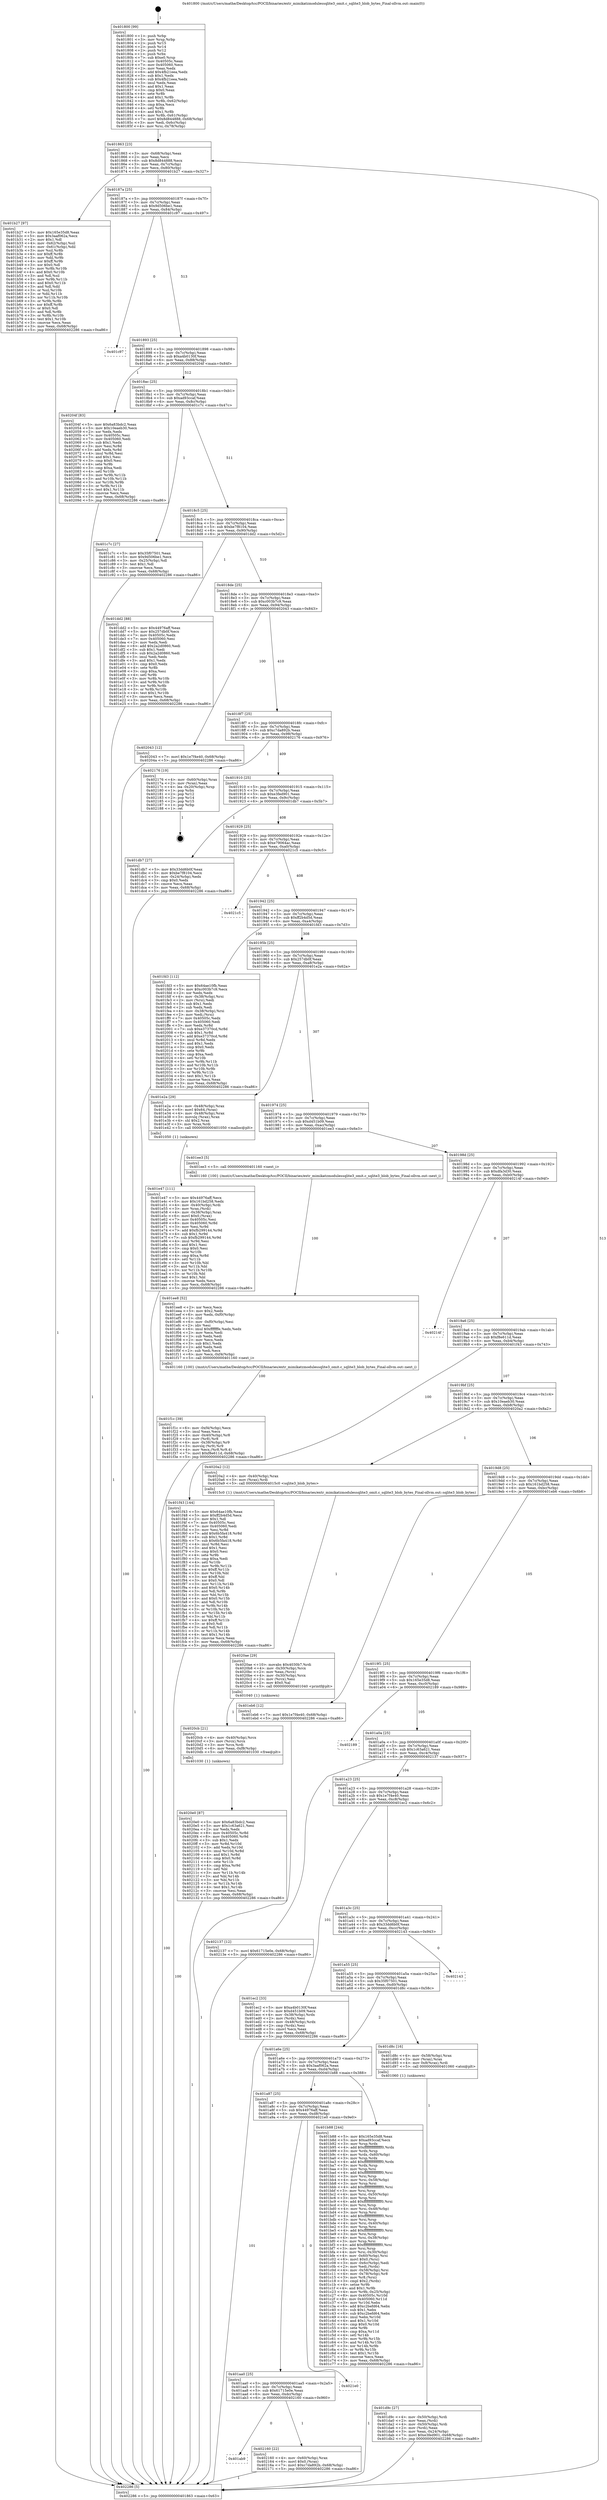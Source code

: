 digraph "0x401800" {
  label = "0x401800 (/mnt/c/Users/mathe/Desktop/tcc/POCII/binaries/extr_mimikatzmodulessqlite3_omit.c_sqlite3_blob_bytes_Final-ollvm.out::main(0))"
  labelloc = "t"
  node[shape=record]

  Entry [label="",width=0.3,height=0.3,shape=circle,fillcolor=black,style=filled]
  "0x401863" [label="{
     0x401863 [23]\l
     | [instrs]\l
     &nbsp;&nbsp;0x401863 \<+3\>: mov -0x68(%rbp),%eax\l
     &nbsp;&nbsp;0x401866 \<+2\>: mov %eax,%ecx\l
     &nbsp;&nbsp;0x401868 \<+6\>: sub $0x8d844888,%ecx\l
     &nbsp;&nbsp;0x40186e \<+3\>: mov %eax,-0x7c(%rbp)\l
     &nbsp;&nbsp;0x401871 \<+3\>: mov %ecx,-0x80(%rbp)\l
     &nbsp;&nbsp;0x401874 \<+6\>: je 0000000000401b27 \<main+0x327\>\l
  }"]
  "0x401b27" [label="{
     0x401b27 [97]\l
     | [instrs]\l
     &nbsp;&nbsp;0x401b27 \<+5\>: mov $0x165e35d8,%eax\l
     &nbsp;&nbsp;0x401b2c \<+5\>: mov $0x3aaf062a,%ecx\l
     &nbsp;&nbsp;0x401b31 \<+2\>: mov $0x1,%dl\l
     &nbsp;&nbsp;0x401b33 \<+4\>: mov -0x62(%rbp),%sil\l
     &nbsp;&nbsp;0x401b37 \<+4\>: mov -0x61(%rbp),%dil\l
     &nbsp;&nbsp;0x401b3b \<+3\>: mov %sil,%r8b\l
     &nbsp;&nbsp;0x401b3e \<+4\>: xor $0xff,%r8b\l
     &nbsp;&nbsp;0x401b42 \<+3\>: mov %dil,%r9b\l
     &nbsp;&nbsp;0x401b45 \<+4\>: xor $0xff,%r9b\l
     &nbsp;&nbsp;0x401b49 \<+3\>: xor $0x0,%dl\l
     &nbsp;&nbsp;0x401b4c \<+3\>: mov %r8b,%r10b\l
     &nbsp;&nbsp;0x401b4f \<+4\>: and $0x0,%r10b\l
     &nbsp;&nbsp;0x401b53 \<+3\>: and %dl,%sil\l
     &nbsp;&nbsp;0x401b56 \<+3\>: mov %r9b,%r11b\l
     &nbsp;&nbsp;0x401b59 \<+4\>: and $0x0,%r11b\l
     &nbsp;&nbsp;0x401b5d \<+3\>: and %dl,%dil\l
     &nbsp;&nbsp;0x401b60 \<+3\>: or %sil,%r10b\l
     &nbsp;&nbsp;0x401b63 \<+3\>: or %dil,%r11b\l
     &nbsp;&nbsp;0x401b66 \<+3\>: xor %r11b,%r10b\l
     &nbsp;&nbsp;0x401b69 \<+3\>: or %r9b,%r8b\l
     &nbsp;&nbsp;0x401b6c \<+4\>: xor $0xff,%r8b\l
     &nbsp;&nbsp;0x401b70 \<+3\>: or $0x0,%dl\l
     &nbsp;&nbsp;0x401b73 \<+3\>: and %dl,%r8b\l
     &nbsp;&nbsp;0x401b76 \<+3\>: or %r8b,%r10b\l
     &nbsp;&nbsp;0x401b79 \<+4\>: test $0x1,%r10b\l
     &nbsp;&nbsp;0x401b7d \<+3\>: cmovne %ecx,%eax\l
     &nbsp;&nbsp;0x401b80 \<+3\>: mov %eax,-0x68(%rbp)\l
     &nbsp;&nbsp;0x401b83 \<+5\>: jmp 0000000000402286 \<main+0xa86\>\l
  }"]
  "0x40187a" [label="{
     0x40187a [25]\l
     | [instrs]\l
     &nbsp;&nbsp;0x40187a \<+5\>: jmp 000000000040187f \<main+0x7f\>\l
     &nbsp;&nbsp;0x40187f \<+3\>: mov -0x7c(%rbp),%eax\l
     &nbsp;&nbsp;0x401882 \<+5\>: sub $0x9d506be1,%eax\l
     &nbsp;&nbsp;0x401887 \<+6\>: mov %eax,-0x84(%rbp)\l
     &nbsp;&nbsp;0x40188d \<+6\>: je 0000000000401c97 \<main+0x497\>\l
  }"]
  "0x402286" [label="{
     0x402286 [5]\l
     | [instrs]\l
     &nbsp;&nbsp;0x402286 \<+5\>: jmp 0000000000401863 \<main+0x63\>\l
  }"]
  "0x401800" [label="{
     0x401800 [99]\l
     | [instrs]\l
     &nbsp;&nbsp;0x401800 \<+1\>: push %rbp\l
     &nbsp;&nbsp;0x401801 \<+3\>: mov %rsp,%rbp\l
     &nbsp;&nbsp;0x401804 \<+2\>: push %r15\l
     &nbsp;&nbsp;0x401806 \<+2\>: push %r14\l
     &nbsp;&nbsp;0x401808 \<+2\>: push %r12\l
     &nbsp;&nbsp;0x40180a \<+1\>: push %rbx\l
     &nbsp;&nbsp;0x40180b \<+7\>: sub $0xe0,%rsp\l
     &nbsp;&nbsp;0x401812 \<+7\>: mov 0x40505c,%eax\l
     &nbsp;&nbsp;0x401819 \<+7\>: mov 0x405060,%ecx\l
     &nbsp;&nbsp;0x401820 \<+2\>: mov %eax,%edx\l
     &nbsp;&nbsp;0x401822 \<+6\>: add $0x4fb21eea,%edx\l
     &nbsp;&nbsp;0x401828 \<+3\>: sub $0x1,%edx\l
     &nbsp;&nbsp;0x40182b \<+6\>: sub $0x4fb21eea,%edx\l
     &nbsp;&nbsp;0x401831 \<+3\>: imul %edx,%eax\l
     &nbsp;&nbsp;0x401834 \<+3\>: and $0x1,%eax\l
     &nbsp;&nbsp;0x401837 \<+3\>: cmp $0x0,%eax\l
     &nbsp;&nbsp;0x40183a \<+4\>: sete %r8b\l
     &nbsp;&nbsp;0x40183e \<+4\>: and $0x1,%r8b\l
     &nbsp;&nbsp;0x401842 \<+4\>: mov %r8b,-0x62(%rbp)\l
     &nbsp;&nbsp;0x401846 \<+3\>: cmp $0xa,%ecx\l
     &nbsp;&nbsp;0x401849 \<+4\>: setl %r8b\l
     &nbsp;&nbsp;0x40184d \<+4\>: and $0x1,%r8b\l
     &nbsp;&nbsp;0x401851 \<+4\>: mov %r8b,-0x61(%rbp)\l
     &nbsp;&nbsp;0x401855 \<+7\>: movl $0x8d844888,-0x68(%rbp)\l
     &nbsp;&nbsp;0x40185c \<+3\>: mov %edi,-0x6c(%rbp)\l
     &nbsp;&nbsp;0x40185f \<+4\>: mov %rsi,-0x78(%rbp)\l
  }"]
  Exit [label="",width=0.3,height=0.3,shape=circle,fillcolor=black,style=filled,peripheries=2]
  "0x401c97" [label="{
     0x401c97\l
  }", style=dashed]
  "0x401893" [label="{
     0x401893 [25]\l
     | [instrs]\l
     &nbsp;&nbsp;0x401893 \<+5\>: jmp 0000000000401898 \<main+0x98\>\l
     &nbsp;&nbsp;0x401898 \<+3\>: mov -0x7c(%rbp),%eax\l
     &nbsp;&nbsp;0x40189b \<+5\>: sub $0xa4b0130f,%eax\l
     &nbsp;&nbsp;0x4018a0 \<+6\>: mov %eax,-0x88(%rbp)\l
     &nbsp;&nbsp;0x4018a6 \<+6\>: je 000000000040204f \<main+0x84f\>\l
  }"]
  "0x401ab9" [label="{
     0x401ab9\l
  }", style=dashed]
  "0x40204f" [label="{
     0x40204f [83]\l
     | [instrs]\l
     &nbsp;&nbsp;0x40204f \<+5\>: mov $0x6a83bdc2,%eax\l
     &nbsp;&nbsp;0x402054 \<+5\>: mov $0x10eaeb30,%ecx\l
     &nbsp;&nbsp;0x402059 \<+2\>: xor %edx,%edx\l
     &nbsp;&nbsp;0x40205b \<+7\>: mov 0x40505c,%esi\l
     &nbsp;&nbsp;0x402062 \<+7\>: mov 0x405060,%edi\l
     &nbsp;&nbsp;0x402069 \<+3\>: sub $0x1,%edx\l
     &nbsp;&nbsp;0x40206c \<+3\>: mov %esi,%r8d\l
     &nbsp;&nbsp;0x40206f \<+3\>: add %edx,%r8d\l
     &nbsp;&nbsp;0x402072 \<+4\>: imul %r8d,%esi\l
     &nbsp;&nbsp;0x402076 \<+3\>: and $0x1,%esi\l
     &nbsp;&nbsp;0x402079 \<+3\>: cmp $0x0,%esi\l
     &nbsp;&nbsp;0x40207c \<+4\>: sete %r9b\l
     &nbsp;&nbsp;0x402080 \<+3\>: cmp $0xa,%edi\l
     &nbsp;&nbsp;0x402083 \<+4\>: setl %r10b\l
     &nbsp;&nbsp;0x402087 \<+3\>: mov %r9b,%r11b\l
     &nbsp;&nbsp;0x40208a \<+3\>: and %r10b,%r11b\l
     &nbsp;&nbsp;0x40208d \<+3\>: xor %r10b,%r9b\l
     &nbsp;&nbsp;0x402090 \<+3\>: or %r9b,%r11b\l
     &nbsp;&nbsp;0x402093 \<+4\>: test $0x1,%r11b\l
     &nbsp;&nbsp;0x402097 \<+3\>: cmovne %ecx,%eax\l
     &nbsp;&nbsp;0x40209a \<+3\>: mov %eax,-0x68(%rbp)\l
     &nbsp;&nbsp;0x40209d \<+5\>: jmp 0000000000402286 \<main+0xa86\>\l
  }"]
  "0x4018ac" [label="{
     0x4018ac [25]\l
     | [instrs]\l
     &nbsp;&nbsp;0x4018ac \<+5\>: jmp 00000000004018b1 \<main+0xb1\>\l
     &nbsp;&nbsp;0x4018b1 \<+3\>: mov -0x7c(%rbp),%eax\l
     &nbsp;&nbsp;0x4018b4 \<+5\>: sub $0xad93ccaf,%eax\l
     &nbsp;&nbsp;0x4018b9 \<+6\>: mov %eax,-0x8c(%rbp)\l
     &nbsp;&nbsp;0x4018bf \<+6\>: je 0000000000401c7c \<main+0x47c\>\l
  }"]
  "0x402160" [label="{
     0x402160 [22]\l
     | [instrs]\l
     &nbsp;&nbsp;0x402160 \<+4\>: mov -0x60(%rbp),%rax\l
     &nbsp;&nbsp;0x402164 \<+6\>: movl $0x0,(%rax)\l
     &nbsp;&nbsp;0x40216a \<+7\>: movl $0xc7da892b,-0x68(%rbp)\l
     &nbsp;&nbsp;0x402171 \<+5\>: jmp 0000000000402286 \<main+0xa86\>\l
  }"]
  "0x401c7c" [label="{
     0x401c7c [27]\l
     | [instrs]\l
     &nbsp;&nbsp;0x401c7c \<+5\>: mov $0x35f07501,%eax\l
     &nbsp;&nbsp;0x401c81 \<+5\>: mov $0x9d506be1,%ecx\l
     &nbsp;&nbsp;0x401c86 \<+3\>: mov -0x25(%rbp),%dl\l
     &nbsp;&nbsp;0x401c89 \<+3\>: test $0x1,%dl\l
     &nbsp;&nbsp;0x401c8c \<+3\>: cmovne %ecx,%eax\l
     &nbsp;&nbsp;0x401c8f \<+3\>: mov %eax,-0x68(%rbp)\l
     &nbsp;&nbsp;0x401c92 \<+5\>: jmp 0000000000402286 \<main+0xa86\>\l
  }"]
  "0x4018c5" [label="{
     0x4018c5 [25]\l
     | [instrs]\l
     &nbsp;&nbsp;0x4018c5 \<+5\>: jmp 00000000004018ca \<main+0xca\>\l
     &nbsp;&nbsp;0x4018ca \<+3\>: mov -0x7c(%rbp),%eax\l
     &nbsp;&nbsp;0x4018cd \<+5\>: sub $0xbe7f8104,%eax\l
     &nbsp;&nbsp;0x4018d2 \<+6\>: mov %eax,-0x90(%rbp)\l
     &nbsp;&nbsp;0x4018d8 \<+6\>: je 0000000000401dd2 \<main+0x5d2\>\l
  }"]
  "0x401aa0" [label="{
     0x401aa0 [25]\l
     | [instrs]\l
     &nbsp;&nbsp;0x401aa0 \<+5\>: jmp 0000000000401aa5 \<main+0x2a5\>\l
     &nbsp;&nbsp;0x401aa5 \<+3\>: mov -0x7c(%rbp),%eax\l
     &nbsp;&nbsp;0x401aa8 \<+5\>: sub $0x61715e0e,%eax\l
     &nbsp;&nbsp;0x401aad \<+6\>: mov %eax,-0xdc(%rbp)\l
     &nbsp;&nbsp;0x401ab3 \<+6\>: je 0000000000402160 \<main+0x960\>\l
  }"]
  "0x401dd2" [label="{
     0x401dd2 [88]\l
     | [instrs]\l
     &nbsp;&nbsp;0x401dd2 \<+5\>: mov $0x44976aff,%eax\l
     &nbsp;&nbsp;0x401dd7 \<+5\>: mov $0x257db0f,%ecx\l
     &nbsp;&nbsp;0x401ddc \<+7\>: mov 0x40505c,%edx\l
     &nbsp;&nbsp;0x401de3 \<+7\>: mov 0x405060,%esi\l
     &nbsp;&nbsp;0x401dea \<+2\>: mov %edx,%edi\l
     &nbsp;&nbsp;0x401dec \<+6\>: add $0x2a2d0860,%edi\l
     &nbsp;&nbsp;0x401df2 \<+3\>: sub $0x1,%edi\l
     &nbsp;&nbsp;0x401df5 \<+6\>: sub $0x2a2d0860,%edi\l
     &nbsp;&nbsp;0x401dfb \<+3\>: imul %edi,%edx\l
     &nbsp;&nbsp;0x401dfe \<+3\>: and $0x1,%edx\l
     &nbsp;&nbsp;0x401e01 \<+3\>: cmp $0x0,%edx\l
     &nbsp;&nbsp;0x401e04 \<+4\>: sete %r8b\l
     &nbsp;&nbsp;0x401e08 \<+3\>: cmp $0xa,%esi\l
     &nbsp;&nbsp;0x401e0b \<+4\>: setl %r9b\l
     &nbsp;&nbsp;0x401e0f \<+3\>: mov %r8b,%r10b\l
     &nbsp;&nbsp;0x401e12 \<+3\>: and %r9b,%r10b\l
     &nbsp;&nbsp;0x401e15 \<+3\>: xor %r9b,%r8b\l
     &nbsp;&nbsp;0x401e18 \<+3\>: or %r8b,%r10b\l
     &nbsp;&nbsp;0x401e1b \<+4\>: test $0x1,%r10b\l
     &nbsp;&nbsp;0x401e1f \<+3\>: cmovne %ecx,%eax\l
     &nbsp;&nbsp;0x401e22 \<+3\>: mov %eax,-0x68(%rbp)\l
     &nbsp;&nbsp;0x401e25 \<+5\>: jmp 0000000000402286 \<main+0xa86\>\l
  }"]
  "0x4018de" [label="{
     0x4018de [25]\l
     | [instrs]\l
     &nbsp;&nbsp;0x4018de \<+5\>: jmp 00000000004018e3 \<main+0xe3\>\l
     &nbsp;&nbsp;0x4018e3 \<+3\>: mov -0x7c(%rbp),%eax\l
     &nbsp;&nbsp;0x4018e6 \<+5\>: sub $0xc003b7c9,%eax\l
     &nbsp;&nbsp;0x4018eb \<+6\>: mov %eax,-0x94(%rbp)\l
     &nbsp;&nbsp;0x4018f1 \<+6\>: je 0000000000402043 \<main+0x843\>\l
  }"]
  "0x4021e0" [label="{
     0x4021e0\l
  }", style=dashed]
  "0x402043" [label="{
     0x402043 [12]\l
     | [instrs]\l
     &nbsp;&nbsp;0x402043 \<+7\>: movl $0x1e7f4e40,-0x68(%rbp)\l
     &nbsp;&nbsp;0x40204a \<+5\>: jmp 0000000000402286 \<main+0xa86\>\l
  }"]
  "0x4018f7" [label="{
     0x4018f7 [25]\l
     | [instrs]\l
     &nbsp;&nbsp;0x4018f7 \<+5\>: jmp 00000000004018fc \<main+0xfc\>\l
     &nbsp;&nbsp;0x4018fc \<+3\>: mov -0x7c(%rbp),%eax\l
     &nbsp;&nbsp;0x4018ff \<+5\>: sub $0xc7da892b,%eax\l
     &nbsp;&nbsp;0x401904 \<+6\>: mov %eax,-0x98(%rbp)\l
     &nbsp;&nbsp;0x40190a \<+6\>: je 0000000000402176 \<main+0x976\>\l
  }"]
  "0x4020e0" [label="{
     0x4020e0 [87]\l
     | [instrs]\l
     &nbsp;&nbsp;0x4020e0 \<+5\>: mov $0x6a83bdc2,%eax\l
     &nbsp;&nbsp;0x4020e5 \<+5\>: mov $0x1c63a621,%esi\l
     &nbsp;&nbsp;0x4020ea \<+2\>: xor %edx,%edx\l
     &nbsp;&nbsp;0x4020ec \<+8\>: mov 0x40505c,%r8d\l
     &nbsp;&nbsp;0x4020f4 \<+8\>: mov 0x405060,%r9d\l
     &nbsp;&nbsp;0x4020fc \<+3\>: sub $0x1,%edx\l
     &nbsp;&nbsp;0x4020ff \<+3\>: mov %r8d,%r10d\l
     &nbsp;&nbsp;0x402102 \<+3\>: add %edx,%r10d\l
     &nbsp;&nbsp;0x402105 \<+4\>: imul %r10d,%r8d\l
     &nbsp;&nbsp;0x402109 \<+4\>: and $0x1,%r8d\l
     &nbsp;&nbsp;0x40210d \<+4\>: cmp $0x0,%r8d\l
     &nbsp;&nbsp;0x402111 \<+4\>: sete %r11b\l
     &nbsp;&nbsp;0x402115 \<+4\>: cmp $0xa,%r9d\l
     &nbsp;&nbsp;0x402119 \<+3\>: setl %bl\l
     &nbsp;&nbsp;0x40211c \<+3\>: mov %r11b,%r14b\l
     &nbsp;&nbsp;0x40211f \<+3\>: and %bl,%r14b\l
     &nbsp;&nbsp;0x402122 \<+3\>: xor %bl,%r11b\l
     &nbsp;&nbsp;0x402125 \<+3\>: or %r11b,%r14b\l
     &nbsp;&nbsp;0x402128 \<+4\>: test $0x1,%r14b\l
     &nbsp;&nbsp;0x40212c \<+3\>: cmovne %esi,%eax\l
     &nbsp;&nbsp;0x40212f \<+3\>: mov %eax,-0x68(%rbp)\l
     &nbsp;&nbsp;0x402132 \<+5\>: jmp 0000000000402286 \<main+0xa86\>\l
  }"]
  "0x402176" [label="{
     0x402176 [19]\l
     | [instrs]\l
     &nbsp;&nbsp;0x402176 \<+4\>: mov -0x60(%rbp),%rax\l
     &nbsp;&nbsp;0x40217a \<+2\>: mov (%rax),%eax\l
     &nbsp;&nbsp;0x40217c \<+4\>: lea -0x20(%rbp),%rsp\l
     &nbsp;&nbsp;0x402180 \<+1\>: pop %rbx\l
     &nbsp;&nbsp;0x402181 \<+2\>: pop %r12\l
     &nbsp;&nbsp;0x402183 \<+2\>: pop %r14\l
     &nbsp;&nbsp;0x402185 \<+2\>: pop %r15\l
     &nbsp;&nbsp;0x402187 \<+1\>: pop %rbp\l
     &nbsp;&nbsp;0x402188 \<+1\>: ret\l
  }"]
  "0x401910" [label="{
     0x401910 [25]\l
     | [instrs]\l
     &nbsp;&nbsp;0x401910 \<+5\>: jmp 0000000000401915 \<main+0x115\>\l
     &nbsp;&nbsp;0x401915 \<+3\>: mov -0x7c(%rbp),%eax\l
     &nbsp;&nbsp;0x401918 \<+5\>: sub $0xe3fed901,%eax\l
     &nbsp;&nbsp;0x40191d \<+6\>: mov %eax,-0x9c(%rbp)\l
     &nbsp;&nbsp;0x401923 \<+6\>: je 0000000000401db7 \<main+0x5b7\>\l
  }"]
  "0x4020cb" [label="{
     0x4020cb [21]\l
     | [instrs]\l
     &nbsp;&nbsp;0x4020cb \<+4\>: mov -0x40(%rbp),%rcx\l
     &nbsp;&nbsp;0x4020cf \<+3\>: mov (%rcx),%rcx\l
     &nbsp;&nbsp;0x4020d2 \<+3\>: mov %rcx,%rdi\l
     &nbsp;&nbsp;0x4020d5 \<+6\>: mov %eax,-0xf8(%rbp)\l
     &nbsp;&nbsp;0x4020db \<+5\>: call 0000000000401030 \<free@plt\>\l
     | [calls]\l
     &nbsp;&nbsp;0x401030 \{1\} (unknown)\l
  }"]
  "0x401db7" [label="{
     0x401db7 [27]\l
     | [instrs]\l
     &nbsp;&nbsp;0x401db7 \<+5\>: mov $0x33dd6b0f,%eax\l
     &nbsp;&nbsp;0x401dbc \<+5\>: mov $0xbe7f8104,%ecx\l
     &nbsp;&nbsp;0x401dc1 \<+3\>: mov -0x24(%rbp),%edx\l
     &nbsp;&nbsp;0x401dc4 \<+3\>: cmp $0x0,%edx\l
     &nbsp;&nbsp;0x401dc7 \<+3\>: cmove %ecx,%eax\l
     &nbsp;&nbsp;0x401dca \<+3\>: mov %eax,-0x68(%rbp)\l
     &nbsp;&nbsp;0x401dcd \<+5\>: jmp 0000000000402286 \<main+0xa86\>\l
  }"]
  "0x401929" [label="{
     0x401929 [25]\l
     | [instrs]\l
     &nbsp;&nbsp;0x401929 \<+5\>: jmp 000000000040192e \<main+0x12e\>\l
     &nbsp;&nbsp;0x40192e \<+3\>: mov -0x7c(%rbp),%eax\l
     &nbsp;&nbsp;0x401931 \<+5\>: sub $0xe79064ac,%eax\l
     &nbsp;&nbsp;0x401936 \<+6\>: mov %eax,-0xa0(%rbp)\l
     &nbsp;&nbsp;0x40193c \<+6\>: je 00000000004021c5 \<main+0x9c5\>\l
  }"]
  "0x4020ae" [label="{
     0x4020ae [29]\l
     | [instrs]\l
     &nbsp;&nbsp;0x4020ae \<+10\>: movabs $0x4030b7,%rdi\l
     &nbsp;&nbsp;0x4020b8 \<+4\>: mov -0x30(%rbp),%rcx\l
     &nbsp;&nbsp;0x4020bc \<+2\>: mov %eax,(%rcx)\l
     &nbsp;&nbsp;0x4020be \<+4\>: mov -0x30(%rbp),%rcx\l
     &nbsp;&nbsp;0x4020c2 \<+2\>: mov (%rcx),%esi\l
     &nbsp;&nbsp;0x4020c4 \<+2\>: mov $0x0,%al\l
     &nbsp;&nbsp;0x4020c6 \<+5\>: call 0000000000401040 \<printf@plt\>\l
     | [calls]\l
     &nbsp;&nbsp;0x401040 \{1\} (unknown)\l
  }"]
  "0x4021c5" [label="{
     0x4021c5\l
  }", style=dashed]
  "0x401942" [label="{
     0x401942 [25]\l
     | [instrs]\l
     &nbsp;&nbsp;0x401942 \<+5\>: jmp 0000000000401947 \<main+0x147\>\l
     &nbsp;&nbsp;0x401947 \<+3\>: mov -0x7c(%rbp),%eax\l
     &nbsp;&nbsp;0x40194a \<+5\>: sub $0xff2b4d5d,%eax\l
     &nbsp;&nbsp;0x40194f \<+6\>: mov %eax,-0xa4(%rbp)\l
     &nbsp;&nbsp;0x401955 \<+6\>: je 0000000000401fd3 \<main+0x7d3\>\l
  }"]
  "0x401f1c" [label="{
     0x401f1c [39]\l
     | [instrs]\l
     &nbsp;&nbsp;0x401f1c \<+6\>: mov -0xf4(%rbp),%ecx\l
     &nbsp;&nbsp;0x401f22 \<+3\>: imul %eax,%ecx\l
     &nbsp;&nbsp;0x401f25 \<+4\>: mov -0x40(%rbp),%r8\l
     &nbsp;&nbsp;0x401f29 \<+3\>: mov (%r8),%r8\l
     &nbsp;&nbsp;0x401f2c \<+4\>: mov -0x38(%rbp),%r9\l
     &nbsp;&nbsp;0x401f30 \<+3\>: movslq (%r9),%r9\l
     &nbsp;&nbsp;0x401f33 \<+4\>: mov %ecx,(%r8,%r9,4)\l
     &nbsp;&nbsp;0x401f37 \<+7\>: movl $0xf8e611d,-0x68(%rbp)\l
     &nbsp;&nbsp;0x401f3e \<+5\>: jmp 0000000000402286 \<main+0xa86\>\l
  }"]
  "0x401fd3" [label="{
     0x401fd3 [112]\l
     | [instrs]\l
     &nbsp;&nbsp;0x401fd3 \<+5\>: mov $0x64ae10fb,%eax\l
     &nbsp;&nbsp;0x401fd8 \<+5\>: mov $0xc003b7c9,%ecx\l
     &nbsp;&nbsp;0x401fdd \<+2\>: xor %edx,%edx\l
     &nbsp;&nbsp;0x401fdf \<+4\>: mov -0x38(%rbp),%rsi\l
     &nbsp;&nbsp;0x401fe3 \<+2\>: mov (%rsi),%edi\l
     &nbsp;&nbsp;0x401fe5 \<+3\>: sub $0x1,%edx\l
     &nbsp;&nbsp;0x401fe8 \<+2\>: sub %edx,%edi\l
     &nbsp;&nbsp;0x401fea \<+4\>: mov -0x38(%rbp),%rsi\l
     &nbsp;&nbsp;0x401fee \<+2\>: mov %edi,(%rsi)\l
     &nbsp;&nbsp;0x401ff0 \<+7\>: mov 0x40505c,%edx\l
     &nbsp;&nbsp;0x401ff7 \<+7\>: mov 0x405060,%edi\l
     &nbsp;&nbsp;0x401ffe \<+3\>: mov %edx,%r8d\l
     &nbsp;&nbsp;0x402001 \<+7\>: sub $0xe37370cd,%r8d\l
     &nbsp;&nbsp;0x402008 \<+4\>: sub $0x1,%r8d\l
     &nbsp;&nbsp;0x40200c \<+7\>: add $0xe37370cd,%r8d\l
     &nbsp;&nbsp;0x402013 \<+4\>: imul %r8d,%edx\l
     &nbsp;&nbsp;0x402017 \<+3\>: and $0x1,%edx\l
     &nbsp;&nbsp;0x40201a \<+3\>: cmp $0x0,%edx\l
     &nbsp;&nbsp;0x40201d \<+4\>: sete %r9b\l
     &nbsp;&nbsp;0x402021 \<+3\>: cmp $0xa,%edi\l
     &nbsp;&nbsp;0x402024 \<+4\>: setl %r10b\l
     &nbsp;&nbsp;0x402028 \<+3\>: mov %r9b,%r11b\l
     &nbsp;&nbsp;0x40202b \<+3\>: and %r10b,%r11b\l
     &nbsp;&nbsp;0x40202e \<+3\>: xor %r10b,%r9b\l
     &nbsp;&nbsp;0x402031 \<+3\>: or %r9b,%r11b\l
     &nbsp;&nbsp;0x402034 \<+4\>: test $0x1,%r11b\l
     &nbsp;&nbsp;0x402038 \<+3\>: cmovne %ecx,%eax\l
     &nbsp;&nbsp;0x40203b \<+3\>: mov %eax,-0x68(%rbp)\l
     &nbsp;&nbsp;0x40203e \<+5\>: jmp 0000000000402286 \<main+0xa86\>\l
  }"]
  "0x40195b" [label="{
     0x40195b [25]\l
     | [instrs]\l
     &nbsp;&nbsp;0x40195b \<+5\>: jmp 0000000000401960 \<main+0x160\>\l
     &nbsp;&nbsp;0x401960 \<+3\>: mov -0x7c(%rbp),%eax\l
     &nbsp;&nbsp;0x401963 \<+5\>: sub $0x257db0f,%eax\l
     &nbsp;&nbsp;0x401968 \<+6\>: mov %eax,-0xa8(%rbp)\l
     &nbsp;&nbsp;0x40196e \<+6\>: je 0000000000401e2a \<main+0x62a\>\l
  }"]
  "0x401ee8" [label="{
     0x401ee8 [52]\l
     | [instrs]\l
     &nbsp;&nbsp;0x401ee8 \<+2\>: xor %ecx,%ecx\l
     &nbsp;&nbsp;0x401eea \<+5\>: mov $0x2,%edx\l
     &nbsp;&nbsp;0x401eef \<+6\>: mov %edx,-0xf0(%rbp)\l
     &nbsp;&nbsp;0x401ef5 \<+1\>: cltd\l
     &nbsp;&nbsp;0x401ef6 \<+6\>: mov -0xf0(%rbp),%esi\l
     &nbsp;&nbsp;0x401efc \<+2\>: idiv %esi\l
     &nbsp;&nbsp;0x401efe \<+6\>: imul $0xfffffffe,%edx,%edx\l
     &nbsp;&nbsp;0x401f04 \<+2\>: mov %ecx,%edi\l
     &nbsp;&nbsp;0x401f06 \<+2\>: sub %edx,%edi\l
     &nbsp;&nbsp;0x401f08 \<+2\>: mov %ecx,%edx\l
     &nbsp;&nbsp;0x401f0a \<+3\>: sub $0x1,%edx\l
     &nbsp;&nbsp;0x401f0d \<+2\>: add %edx,%edi\l
     &nbsp;&nbsp;0x401f0f \<+2\>: sub %edi,%ecx\l
     &nbsp;&nbsp;0x401f11 \<+6\>: mov %ecx,-0xf4(%rbp)\l
     &nbsp;&nbsp;0x401f17 \<+5\>: call 0000000000401160 \<next_i\>\l
     | [calls]\l
     &nbsp;&nbsp;0x401160 \{100\} (/mnt/c/Users/mathe/Desktop/tcc/POCII/binaries/extr_mimikatzmodulessqlite3_omit.c_sqlite3_blob_bytes_Final-ollvm.out::next_i)\l
  }"]
  "0x401e2a" [label="{
     0x401e2a [29]\l
     | [instrs]\l
     &nbsp;&nbsp;0x401e2a \<+4\>: mov -0x48(%rbp),%rax\l
     &nbsp;&nbsp;0x401e2e \<+6\>: movl $0x64,(%rax)\l
     &nbsp;&nbsp;0x401e34 \<+4\>: mov -0x48(%rbp),%rax\l
     &nbsp;&nbsp;0x401e38 \<+3\>: movslq (%rax),%rax\l
     &nbsp;&nbsp;0x401e3b \<+4\>: shl $0x2,%rax\l
     &nbsp;&nbsp;0x401e3f \<+3\>: mov %rax,%rdi\l
     &nbsp;&nbsp;0x401e42 \<+5\>: call 0000000000401050 \<malloc@plt\>\l
     | [calls]\l
     &nbsp;&nbsp;0x401050 \{1\} (unknown)\l
  }"]
  "0x401974" [label="{
     0x401974 [25]\l
     | [instrs]\l
     &nbsp;&nbsp;0x401974 \<+5\>: jmp 0000000000401979 \<main+0x179\>\l
     &nbsp;&nbsp;0x401979 \<+3\>: mov -0x7c(%rbp),%eax\l
     &nbsp;&nbsp;0x40197c \<+5\>: sub $0xd451b09,%eax\l
     &nbsp;&nbsp;0x401981 \<+6\>: mov %eax,-0xac(%rbp)\l
     &nbsp;&nbsp;0x401987 \<+6\>: je 0000000000401ee3 \<main+0x6e3\>\l
  }"]
  "0x401e47" [label="{
     0x401e47 [111]\l
     | [instrs]\l
     &nbsp;&nbsp;0x401e47 \<+5\>: mov $0x44976aff,%ecx\l
     &nbsp;&nbsp;0x401e4c \<+5\>: mov $0x161bd258,%edx\l
     &nbsp;&nbsp;0x401e51 \<+4\>: mov -0x40(%rbp),%rdi\l
     &nbsp;&nbsp;0x401e55 \<+3\>: mov %rax,(%rdi)\l
     &nbsp;&nbsp;0x401e58 \<+4\>: mov -0x38(%rbp),%rax\l
     &nbsp;&nbsp;0x401e5c \<+6\>: movl $0x0,(%rax)\l
     &nbsp;&nbsp;0x401e62 \<+7\>: mov 0x40505c,%esi\l
     &nbsp;&nbsp;0x401e69 \<+8\>: mov 0x405060,%r8d\l
     &nbsp;&nbsp;0x401e71 \<+3\>: mov %esi,%r9d\l
     &nbsp;&nbsp;0x401e74 \<+7\>: add $0xfb299144,%r9d\l
     &nbsp;&nbsp;0x401e7b \<+4\>: sub $0x1,%r9d\l
     &nbsp;&nbsp;0x401e7f \<+7\>: sub $0xfb299144,%r9d\l
     &nbsp;&nbsp;0x401e86 \<+4\>: imul %r9d,%esi\l
     &nbsp;&nbsp;0x401e8a \<+3\>: and $0x1,%esi\l
     &nbsp;&nbsp;0x401e8d \<+3\>: cmp $0x0,%esi\l
     &nbsp;&nbsp;0x401e90 \<+4\>: sete %r10b\l
     &nbsp;&nbsp;0x401e94 \<+4\>: cmp $0xa,%r8d\l
     &nbsp;&nbsp;0x401e98 \<+4\>: setl %r11b\l
     &nbsp;&nbsp;0x401e9c \<+3\>: mov %r10b,%bl\l
     &nbsp;&nbsp;0x401e9f \<+3\>: and %r11b,%bl\l
     &nbsp;&nbsp;0x401ea2 \<+3\>: xor %r11b,%r10b\l
     &nbsp;&nbsp;0x401ea5 \<+3\>: or %r10b,%bl\l
     &nbsp;&nbsp;0x401ea8 \<+3\>: test $0x1,%bl\l
     &nbsp;&nbsp;0x401eab \<+3\>: cmovne %edx,%ecx\l
     &nbsp;&nbsp;0x401eae \<+3\>: mov %ecx,-0x68(%rbp)\l
     &nbsp;&nbsp;0x401eb1 \<+5\>: jmp 0000000000402286 \<main+0xa86\>\l
  }"]
  "0x401ee3" [label="{
     0x401ee3 [5]\l
     | [instrs]\l
     &nbsp;&nbsp;0x401ee3 \<+5\>: call 0000000000401160 \<next_i\>\l
     | [calls]\l
     &nbsp;&nbsp;0x401160 \{100\} (/mnt/c/Users/mathe/Desktop/tcc/POCII/binaries/extr_mimikatzmodulessqlite3_omit.c_sqlite3_blob_bytes_Final-ollvm.out::next_i)\l
  }"]
  "0x40198d" [label="{
     0x40198d [25]\l
     | [instrs]\l
     &nbsp;&nbsp;0x40198d \<+5\>: jmp 0000000000401992 \<main+0x192\>\l
     &nbsp;&nbsp;0x401992 \<+3\>: mov -0x7c(%rbp),%eax\l
     &nbsp;&nbsp;0x401995 \<+5\>: sub $0xdfa3d30,%eax\l
     &nbsp;&nbsp;0x40199a \<+6\>: mov %eax,-0xb0(%rbp)\l
     &nbsp;&nbsp;0x4019a0 \<+6\>: je 000000000040214f \<main+0x94f\>\l
  }"]
  "0x401d9c" [label="{
     0x401d9c [27]\l
     | [instrs]\l
     &nbsp;&nbsp;0x401d9c \<+4\>: mov -0x50(%rbp),%rdi\l
     &nbsp;&nbsp;0x401da0 \<+2\>: mov %eax,(%rdi)\l
     &nbsp;&nbsp;0x401da2 \<+4\>: mov -0x50(%rbp),%rdi\l
     &nbsp;&nbsp;0x401da6 \<+2\>: mov (%rdi),%eax\l
     &nbsp;&nbsp;0x401da8 \<+3\>: mov %eax,-0x24(%rbp)\l
     &nbsp;&nbsp;0x401dab \<+7\>: movl $0xe3fed901,-0x68(%rbp)\l
     &nbsp;&nbsp;0x401db2 \<+5\>: jmp 0000000000402286 \<main+0xa86\>\l
  }"]
  "0x40214f" [label="{
     0x40214f\l
  }", style=dashed]
  "0x4019a6" [label="{
     0x4019a6 [25]\l
     | [instrs]\l
     &nbsp;&nbsp;0x4019a6 \<+5\>: jmp 00000000004019ab \<main+0x1ab\>\l
     &nbsp;&nbsp;0x4019ab \<+3\>: mov -0x7c(%rbp),%eax\l
     &nbsp;&nbsp;0x4019ae \<+5\>: sub $0xf8e611d,%eax\l
     &nbsp;&nbsp;0x4019b3 \<+6\>: mov %eax,-0xb4(%rbp)\l
     &nbsp;&nbsp;0x4019b9 \<+6\>: je 0000000000401f43 \<main+0x743\>\l
  }"]
  "0x401a87" [label="{
     0x401a87 [25]\l
     | [instrs]\l
     &nbsp;&nbsp;0x401a87 \<+5\>: jmp 0000000000401a8c \<main+0x28c\>\l
     &nbsp;&nbsp;0x401a8c \<+3\>: mov -0x7c(%rbp),%eax\l
     &nbsp;&nbsp;0x401a8f \<+5\>: sub $0x44976aff,%eax\l
     &nbsp;&nbsp;0x401a94 \<+6\>: mov %eax,-0xd8(%rbp)\l
     &nbsp;&nbsp;0x401a9a \<+6\>: je 00000000004021e0 \<main+0x9e0\>\l
  }"]
  "0x401f43" [label="{
     0x401f43 [144]\l
     | [instrs]\l
     &nbsp;&nbsp;0x401f43 \<+5\>: mov $0x64ae10fb,%eax\l
     &nbsp;&nbsp;0x401f48 \<+5\>: mov $0xff2b4d5d,%ecx\l
     &nbsp;&nbsp;0x401f4d \<+2\>: mov $0x1,%dl\l
     &nbsp;&nbsp;0x401f4f \<+7\>: mov 0x40505c,%esi\l
     &nbsp;&nbsp;0x401f56 \<+7\>: mov 0x405060,%edi\l
     &nbsp;&nbsp;0x401f5d \<+3\>: mov %esi,%r8d\l
     &nbsp;&nbsp;0x401f60 \<+7\>: add $0x6b5fa418,%r8d\l
     &nbsp;&nbsp;0x401f67 \<+4\>: sub $0x1,%r8d\l
     &nbsp;&nbsp;0x401f6b \<+7\>: sub $0x6b5fa418,%r8d\l
     &nbsp;&nbsp;0x401f72 \<+4\>: imul %r8d,%esi\l
     &nbsp;&nbsp;0x401f76 \<+3\>: and $0x1,%esi\l
     &nbsp;&nbsp;0x401f79 \<+3\>: cmp $0x0,%esi\l
     &nbsp;&nbsp;0x401f7c \<+4\>: sete %r9b\l
     &nbsp;&nbsp;0x401f80 \<+3\>: cmp $0xa,%edi\l
     &nbsp;&nbsp;0x401f83 \<+4\>: setl %r10b\l
     &nbsp;&nbsp;0x401f87 \<+3\>: mov %r9b,%r11b\l
     &nbsp;&nbsp;0x401f8a \<+4\>: xor $0xff,%r11b\l
     &nbsp;&nbsp;0x401f8e \<+3\>: mov %r10b,%bl\l
     &nbsp;&nbsp;0x401f91 \<+3\>: xor $0xff,%bl\l
     &nbsp;&nbsp;0x401f94 \<+3\>: xor $0x0,%dl\l
     &nbsp;&nbsp;0x401f97 \<+3\>: mov %r11b,%r14b\l
     &nbsp;&nbsp;0x401f9a \<+4\>: and $0x0,%r14b\l
     &nbsp;&nbsp;0x401f9e \<+3\>: and %dl,%r9b\l
     &nbsp;&nbsp;0x401fa1 \<+3\>: mov %bl,%r15b\l
     &nbsp;&nbsp;0x401fa4 \<+4\>: and $0x0,%r15b\l
     &nbsp;&nbsp;0x401fa8 \<+3\>: and %dl,%r10b\l
     &nbsp;&nbsp;0x401fab \<+3\>: or %r9b,%r14b\l
     &nbsp;&nbsp;0x401fae \<+3\>: or %r10b,%r15b\l
     &nbsp;&nbsp;0x401fb1 \<+3\>: xor %r15b,%r14b\l
     &nbsp;&nbsp;0x401fb4 \<+3\>: or %bl,%r11b\l
     &nbsp;&nbsp;0x401fb7 \<+4\>: xor $0xff,%r11b\l
     &nbsp;&nbsp;0x401fbb \<+3\>: or $0x0,%dl\l
     &nbsp;&nbsp;0x401fbe \<+3\>: and %dl,%r11b\l
     &nbsp;&nbsp;0x401fc1 \<+3\>: or %r11b,%r14b\l
     &nbsp;&nbsp;0x401fc4 \<+4\>: test $0x1,%r14b\l
     &nbsp;&nbsp;0x401fc8 \<+3\>: cmovne %ecx,%eax\l
     &nbsp;&nbsp;0x401fcb \<+3\>: mov %eax,-0x68(%rbp)\l
     &nbsp;&nbsp;0x401fce \<+5\>: jmp 0000000000402286 \<main+0xa86\>\l
  }"]
  "0x4019bf" [label="{
     0x4019bf [25]\l
     | [instrs]\l
     &nbsp;&nbsp;0x4019bf \<+5\>: jmp 00000000004019c4 \<main+0x1c4\>\l
     &nbsp;&nbsp;0x4019c4 \<+3\>: mov -0x7c(%rbp),%eax\l
     &nbsp;&nbsp;0x4019c7 \<+5\>: sub $0x10eaeb30,%eax\l
     &nbsp;&nbsp;0x4019cc \<+6\>: mov %eax,-0xb8(%rbp)\l
     &nbsp;&nbsp;0x4019d2 \<+6\>: je 00000000004020a2 \<main+0x8a2\>\l
  }"]
  "0x401b88" [label="{
     0x401b88 [244]\l
     | [instrs]\l
     &nbsp;&nbsp;0x401b88 \<+5\>: mov $0x165e35d8,%eax\l
     &nbsp;&nbsp;0x401b8d \<+5\>: mov $0xad93ccaf,%ecx\l
     &nbsp;&nbsp;0x401b92 \<+3\>: mov %rsp,%rdx\l
     &nbsp;&nbsp;0x401b95 \<+4\>: add $0xfffffffffffffff0,%rdx\l
     &nbsp;&nbsp;0x401b99 \<+3\>: mov %rdx,%rsp\l
     &nbsp;&nbsp;0x401b9c \<+4\>: mov %rdx,-0x60(%rbp)\l
     &nbsp;&nbsp;0x401ba0 \<+3\>: mov %rsp,%rdx\l
     &nbsp;&nbsp;0x401ba3 \<+4\>: add $0xfffffffffffffff0,%rdx\l
     &nbsp;&nbsp;0x401ba7 \<+3\>: mov %rdx,%rsp\l
     &nbsp;&nbsp;0x401baa \<+3\>: mov %rsp,%rsi\l
     &nbsp;&nbsp;0x401bad \<+4\>: add $0xfffffffffffffff0,%rsi\l
     &nbsp;&nbsp;0x401bb1 \<+3\>: mov %rsi,%rsp\l
     &nbsp;&nbsp;0x401bb4 \<+4\>: mov %rsi,-0x58(%rbp)\l
     &nbsp;&nbsp;0x401bb8 \<+3\>: mov %rsp,%rsi\l
     &nbsp;&nbsp;0x401bbb \<+4\>: add $0xfffffffffffffff0,%rsi\l
     &nbsp;&nbsp;0x401bbf \<+3\>: mov %rsi,%rsp\l
     &nbsp;&nbsp;0x401bc2 \<+4\>: mov %rsi,-0x50(%rbp)\l
     &nbsp;&nbsp;0x401bc6 \<+3\>: mov %rsp,%rsi\l
     &nbsp;&nbsp;0x401bc9 \<+4\>: add $0xfffffffffffffff0,%rsi\l
     &nbsp;&nbsp;0x401bcd \<+3\>: mov %rsi,%rsp\l
     &nbsp;&nbsp;0x401bd0 \<+4\>: mov %rsi,-0x48(%rbp)\l
     &nbsp;&nbsp;0x401bd4 \<+3\>: mov %rsp,%rsi\l
     &nbsp;&nbsp;0x401bd7 \<+4\>: add $0xfffffffffffffff0,%rsi\l
     &nbsp;&nbsp;0x401bdb \<+3\>: mov %rsi,%rsp\l
     &nbsp;&nbsp;0x401bde \<+4\>: mov %rsi,-0x40(%rbp)\l
     &nbsp;&nbsp;0x401be2 \<+3\>: mov %rsp,%rsi\l
     &nbsp;&nbsp;0x401be5 \<+4\>: add $0xfffffffffffffff0,%rsi\l
     &nbsp;&nbsp;0x401be9 \<+3\>: mov %rsi,%rsp\l
     &nbsp;&nbsp;0x401bec \<+4\>: mov %rsi,-0x38(%rbp)\l
     &nbsp;&nbsp;0x401bf0 \<+3\>: mov %rsp,%rsi\l
     &nbsp;&nbsp;0x401bf3 \<+4\>: add $0xfffffffffffffff0,%rsi\l
     &nbsp;&nbsp;0x401bf7 \<+3\>: mov %rsi,%rsp\l
     &nbsp;&nbsp;0x401bfa \<+4\>: mov %rsi,-0x30(%rbp)\l
     &nbsp;&nbsp;0x401bfe \<+4\>: mov -0x60(%rbp),%rsi\l
     &nbsp;&nbsp;0x401c02 \<+6\>: movl $0x0,(%rsi)\l
     &nbsp;&nbsp;0x401c08 \<+3\>: mov -0x6c(%rbp),%edi\l
     &nbsp;&nbsp;0x401c0b \<+2\>: mov %edi,(%rdx)\l
     &nbsp;&nbsp;0x401c0d \<+4\>: mov -0x58(%rbp),%rsi\l
     &nbsp;&nbsp;0x401c11 \<+4\>: mov -0x78(%rbp),%r8\l
     &nbsp;&nbsp;0x401c15 \<+3\>: mov %r8,(%rsi)\l
     &nbsp;&nbsp;0x401c18 \<+3\>: cmpl $0x2,(%rdx)\l
     &nbsp;&nbsp;0x401c1b \<+4\>: setne %r9b\l
     &nbsp;&nbsp;0x401c1f \<+4\>: and $0x1,%r9b\l
     &nbsp;&nbsp;0x401c23 \<+4\>: mov %r9b,-0x25(%rbp)\l
     &nbsp;&nbsp;0x401c27 \<+8\>: mov 0x40505c,%r10d\l
     &nbsp;&nbsp;0x401c2f \<+8\>: mov 0x405060,%r11d\l
     &nbsp;&nbsp;0x401c37 \<+3\>: mov %r10d,%ebx\l
     &nbsp;&nbsp;0x401c3a \<+6\>: add $0xc2befd64,%ebx\l
     &nbsp;&nbsp;0x401c40 \<+3\>: sub $0x1,%ebx\l
     &nbsp;&nbsp;0x401c43 \<+6\>: sub $0xc2befd64,%ebx\l
     &nbsp;&nbsp;0x401c49 \<+4\>: imul %ebx,%r10d\l
     &nbsp;&nbsp;0x401c4d \<+4\>: and $0x1,%r10d\l
     &nbsp;&nbsp;0x401c51 \<+4\>: cmp $0x0,%r10d\l
     &nbsp;&nbsp;0x401c55 \<+4\>: sete %r9b\l
     &nbsp;&nbsp;0x401c59 \<+4\>: cmp $0xa,%r11d\l
     &nbsp;&nbsp;0x401c5d \<+4\>: setl %r14b\l
     &nbsp;&nbsp;0x401c61 \<+3\>: mov %r9b,%r15b\l
     &nbsp;&nbsp;0x401c64 \<+3\>: and %r14b,%r15b\l
     &nbsp;&nbsp;0x401c67 \<+3\>: xor %r14b,%r9b\l
     &nbsp;&nbsp;0x401c6a \<+3\>: or %r9b,%r15b\l
     &nbsp;&nbsp;0x401c6d \<+4\>: test $0x1,%r15b\l
     &nbsp;&nbsp;0x401c71 \<+3\>: cmovne %ecx,%eax\l
     &nbsp;&nbsp;0x401c74 \<+3\>: mov %eax,-0x68(%rbp)\l
     &nbsp;&nbsp;0x401c77 \<+5\>: jmp 0000000000402286 \<main+0xa86\>\l
  }"]
  "0x4020a2" [label="{
     0x4020a2 [12]\l
     | [instrs]\l
     &nbsp;&nbsp;0x4020a2 \<+4\>: mov -0x40(%rbp),%rax\l
     &nbsp;&nbsp;0x4020a6 \<+3\>: mov (%rax),%rdi\l
     &nbsp;&nbsp;0x4020a9 \<+5\>: call 00000000004015c0 \<sqlite3_blob_bytes\>\l
     | [calls]\l
     &nbsp;&nbsp;0x4015c0 \{1\} (/mnt/c/Users/mathe/Desktop/tcc/POCII/binaries/extr_mimikatzmodulessqlite3_omit.c_sqlite3_blob_bytes_Final-ollvm.out::sqlite3_blob_bytes)\l
  }"]
  "0x4019d8" [label="{
     0x4019d8 [25]\l
     | [instrs]\l
     &nbsp;&nbsp;0x4019d8 \<+5\>: jmp 00000000004019dd \<main+0x1dd\>\l
     &nbsp;&nbsp;0x4019dd \<+3\>: mov -0x7c(%rbp),%eax\l
     &nbsp;&nbsp;0x4019e0 \<+5\>: sub $0x161bd258,%eax\l
     &nbsp;&nbsp;0x4019e5 \<+6\>: mov %eax,-0xbc(%rbp)\l
     &nbsp;&nbsp;0x4019eb \<+6\>: je 0000000000401eb6 \<main+0x6b6\>\l
  }"]
  "0x401a6e" [label="{
     0x401a6e [25]\l
     | [instrs]\l
     &nbsp;&nbsp;0x401a6e \<+5\>: jmp 0000000000401a73 \<main+0x273\>\l
     &nbsp;&nbsp;0x401a73 \<+3\>: mov -0x7c(%rbp),%eax\l
     &nbsp;&nbsp;0x401a76 \<+5\>: sub $0x3aaf062a,%eax\l
     &nbsp;&nbsp;0x401a7b \<+6\>: mov %eax,-0xd4(%rbp)\l
     &nbsp;&nbsp;0x401a81 \<+6\>: je 0000000000401b88 \<main+0x388\>\l
  }"]
  "0x401eb6" [label="{
     0x401eb6 [12]\l
     | [instrs]\l
     &nbsp;&nbsp;0x401eb6 \<+7\>: movl $0x1e7f4e40,-0x68(%rbp)\l
     &nbsp;&nbsp;0x401ebd \<+5\>: jmp 0000000000402286 \<main+0xa86\>\l
  }"]
  "0x4019f1" [label="{
     0x4019f1 [25]\l
     | [instrs]\l
     &nbsp;&nbsp;0x4019f1 \<+5\>: jmp 00000000004019f6 \<main+0x1f6\>\l
     &nbsp;&nbsp;0x4019f6 \<+3\>: mov -0x7c(%rbp),%eax\l
     &nbsp;&nbsp;0x4019f9 \<+5\>: sub $0x165e35d8,%eax\l
     &nbsp;&nbsp;0x4019fe \<+6\>: mov %eax,-0xc0(%rbp)\l
     &nbsp;&nbsp;0x401a04 \<+6\>: je 0000000000402189 \<main+0x989\>\l
  }"]
  "0x401d8c" [label="{
     0x401d8c [16]\l
     | [instrs]\l
     &nbsp;&nbsp;0x401d8c \<+4\>: mov -0x58(%rbp),%rax\l
     &nbsp;&nbsp;0x401d90 \<+3\>: mov (%rax),%rax\l
     &nbsp;&nbsp;0x401d93 \<+4\>: mov 0x8(%rax),%rdi\l
     &nbsp;&nbsp;0x401d97 \<+5\>: call 0000000000401060 \<atoi@plt\>\l
     | [calls]\l
     &nbsp;&nbsp;0x401060 \{1\} (unknown)\l
  }"]
  "0x402189" [label="{
     0x402189\l
  }", style=dashed]
  "0x401a0a" [label="{
     0x401a0a [25]\l
     | [instrs]\l
     &nbsp;&nbsp;0x401a0a \<+5\>: jmp 0000000000401a0f \<main+0x20f\>\l
     &nbsp;&nbsp;0x401a0f \<+3\>: mov -0x7c(%rbp),%eax\l
     &nbsp;&nbsp;0x401a12 \<+5\>: sub $0x1c63a621,%eax\l
     &nbsp;&nbsp;0x401a17 \<+6\>: mov %eax,-0xc4(%rbp)\l
     &nbsp;&nbsp;0x401a1d \<+6\>: je 0000000000402137 \<main+0x937\>\l
  }"]
  "0x401a55" [label="{
     0x401a55 [25]\l
     | [instrs]\l
     &nbsp;&nbsp;0x401a55 \<+5\>: jmp 0000000000401a5a \<main+0x25a\>\l
     &nbsp;&nbsp;0x401a5a \<+3\>: mov -0x7c(%rbp),%eax\l
     &nbsp;&nbsp;0x401a5d \<+5\>: sub $0x35f07501,%eax\l
     &nbsp;&nbsp;0x401a62 \<+6\>: mov %eax,-0xd0(%rbp)\l
     &nbsp;&nbsp;0x401a68 \<+6\>: je 0000000000401d8c \<main+0x58c\>\l
  }"]
  "0x402137" [label="{
     0x402137 [12]\l
     | [instrs]\l
     &nbsp;&nbsp;0x402137 \<+7\>: movl $0x61715e0e,-0x68(%rbp)\l
     &nbsp;&nbsp;0x40213e \<+5\>: jmp 0000000000402286 \<main+0xa86\>\l
  }"]
  "0x401a23" [label="{
     0x401a23 [25]\l
     | [instrs]\l
     &nbsp;&nbsp;0x401a23 \<+5\>: jmp 0000000000401a28 \<main+0x228\>\l
     &nbsp;&nbsp;0x401a28 \<+3\>: mov -0x7c(%rbp),%eax\l
     &nbsp;&nbsp;0x401a2b \<+5\>: sub $0x1e7f4e40,%eax\l
     &nbsp;&nbsp;0x401a30 \<+6\>: mov %eax,-0xc8(%rbp)\l
     &nbsp;&nbsp;0x401a36 \<+6\>: je 0000000000401ec2 \<main+0x6c2\>\l
  }"]
  "0x402143" [label="{
     0x402143\l
  }", style=dashed]
  "0x401ec2" [label="{
     0x401ec2 [33]\l
     | [instrs]\l
     &nbsp;&nbsp;0x401ec2 \<+5\>: mov $0xa4b0130f,%eax\l
     &nbsp;&nbsp;0x401ec7 \<+5\>: mov $0xd451b09,%ecx\l
     &nbsp;&nbsp;0x401ecc \<+4\>: mov -0x38(%rbp),%rdx\l
     &nbsp;&nbsp;0x401ed0 \<+2\>: mov (%rdx),%esi\l
     &nbsp;&nbsp;0x401ed2 \<+4\>: mov -0x48(%rbp),%rdx\l
     &nbsp;&nbsp;0x401ed6 \<+2\>: cmp (%rdx),%esi\l
     &nbsp;&nbsp;0x401ed8 \<+3\>: cmovl %ecx,%eax\l
     &nbsp;&nbsp;0x401edb \<+3\>: mov %eax,-0x68(%rbp)\l
     &nbsp;&nbsp;0x401ede \<+5\>: jmp 0000000000402286 \<main+0xa86\>\l
  }"]
  "0x401a3c" [label="{
     0x401a3c [25]\l
     | [instrs]\l
     &nbsp;&nbsp;0x401a3c \<+5\>: jmp 0000000000401a41 \<main+0x241\>\l
     &nbsp;&nbsp;0x401a41 \<+3\>: mov -0x7c(%rbp),%eax\l
     &nbsp;&nbsp;0x401a44 \<+5\>: sub $0x33dd6b0f,%eax\l
     &nbsp;&nbsp;0x401a49 \<+6\>: mov %eax,-0xcc(%rbp)\l
     &nbsp;&nbsp;0x401a4f \<+6\>: je 0000000000402143 \<main+0x943\>\l
  }"]
  Entry -> "0x401800" [label=" 1"]
  "0x401863" -> "0x401b27" [label=" 1"]
  "0x401863" -> "0x40187a" [label=" 513"]
  "0x401b27" -> "0x402286" [label=" 1"]
  "0x401800" -> "0x401863" [label=" 1"]
  "0x402286" -> "0x401863" [label=" 513"]
  "0x402176" -> Exit [label=" 1"]
  "0x40187a" -> "0x401c97" [label=" 0"]
  "0x40187a" -> "0x401893" [label=" 513"]
  "0x402160" -> "0x402286" [label=" 1"]
  "0x401893" -> "0x40204f" [label=" 1"]
  "0x401893" -> "0x4018ac" [label=" 512"]
  "0x401aa0" -> "0x401ab9" [label=" 0"]
  "0x4018ac" -> "0x401c7c" [label=" 1"]
  "0x4018ac" -> "0x4018c5" [label=" 511"]
  "0x401aa0" -> "0x402160" [label=" 1"]
  "0x4018c5" -> "0x401dd2" [label=" 1"]
  "0x4018c5" -> "0x4018de" [label=" 510"]
  "0x401a87" -> "0x401aa0" [label=" 1"]
  "0x4018de" -> "0x402043" [label=" 100"]
  "0x4018de" -> "0x4018f7" [label=" 410"]
  "0x401a87" -> "0x4021e0" [label=" 0"]
  "0x4018f7" -> "0x402176" [label=" 1"]
  "0x4018f7" -> "0x401910" [label=" 409"]
  "0x402137" -> "0x402286" [label=" 1"]
  "0x401910" -> "0x401db7" [label=" 1"]
  "0x401910" -> "0x401929" [label=" 408"]
  "0x4020e0" -> "0x402286" [label=" 1"]
  "0x401929" -> "0x4021c5" [label=" 0"]
  "0x401929" -> "0x401942" [label=" 408"]
  "0x4020cb" -> "0x4020e0" [label=" 1"]
  "0x401942" -> "0x401fd3" [label=" 100"]
  "0x401942" -> "0x40195b" [label=" 308"]
  "0x4020ae" -> "0x4020cb" [label=" 1"]
  "0x40195b" -> "0x401e2a" [label=" 1"]
  "0x40195b" -> "0x401974" [label=" 307"]
  "0x4020a2" -> "0x4020ae" [label=" 1"]
  "0x401974" -> "0x401ee3" [label=" 100"]
  "0x401974" -> "0x40198d" [label=" 207"]
  "0x40204f" -> "0x402286" [label=" 1"]
  "0x40198d" -> "0x40214f" [label=" 0"]
  "0x40198d" -> "0x4019a6" [label=" 207"]
  "0x402043" -> "0x402286" [label=" 100"]
  "0x4019a6" -> "0x401f43" [label=" 100"]
  "0x4019a6" -> "0x4019bf" [label=" 107"]
  "0x401f43" -> "0x402286" [label=" 100"]
  "0x4019bf" -> "0x4020a2" [label=" 1"]
  "0x4019bf" -> "0x4019d8" [label=" 106"]
  "0x401f1c" -> "0x402286" [label=" 100"]
  "0x4019d8" -> "0x401eb6" [label=" 1"]
  "0x4019d8" -> "0x4019f1" [label=" 105"]
  "0x401ee3" -> "0x401ee8" [label=" 100"]
  "0x4019f1" -> "0x402189" [label=" 0"]
  "0x4019f1" -> "0x401a0a" [label=" 105"]
  "0x401ec2" -> "0x402286" [label=" 101"]
  "0x401a0a" -> "0x402137" [label=" 1"]
  "0x401a0a" -> "0x401a23" [label=" 104"]
  "0x401e47" -> "0x402286" [label=" 1"]
  "0x401a23" -> "0x401ec2" [label=" 101"]
  "0x401a23" -> "0x401a3c" [label=" 3"]
  "0x401e2a" -> "0x401e47" [label=" 1"]
  "0x401a3c" -> "0x402143" [label=" 0"]
  "0x401a3c" -> "0x401a55" [label=" 3"]
  "0x401eb6" -> "0x402286" [label=" 1"]
  "0x401a55" -> "0x401d8c" [label=" 1"]
  "0x401a55" -> "0x401a6e" [label=" 2"]
  "0x401ee8" -> "0x401f1c" [label=" 100"]
  "0x401a6e" -> "0x401b88" [label=" 1"]
  "0x401a6e" -> "0x401a87" [label=" 1"]
  "0x401fd3" -> "0x402286" [label=" 100"]
  "0x401b88" -> "0x402286" [label=" 1"]
  "0x401c7c" -> "0x402286" [label=" 1"]
  "0x401d8c" -> "0x401d9c" [label=" 1"]
  "0x401d9c" -> "0x402286" [label=" 1"]
  "0x401db7" -> "0x402286" [label=" 1"]
  "0x401dd2" -> "0x402286" [label=" 1"]
}
